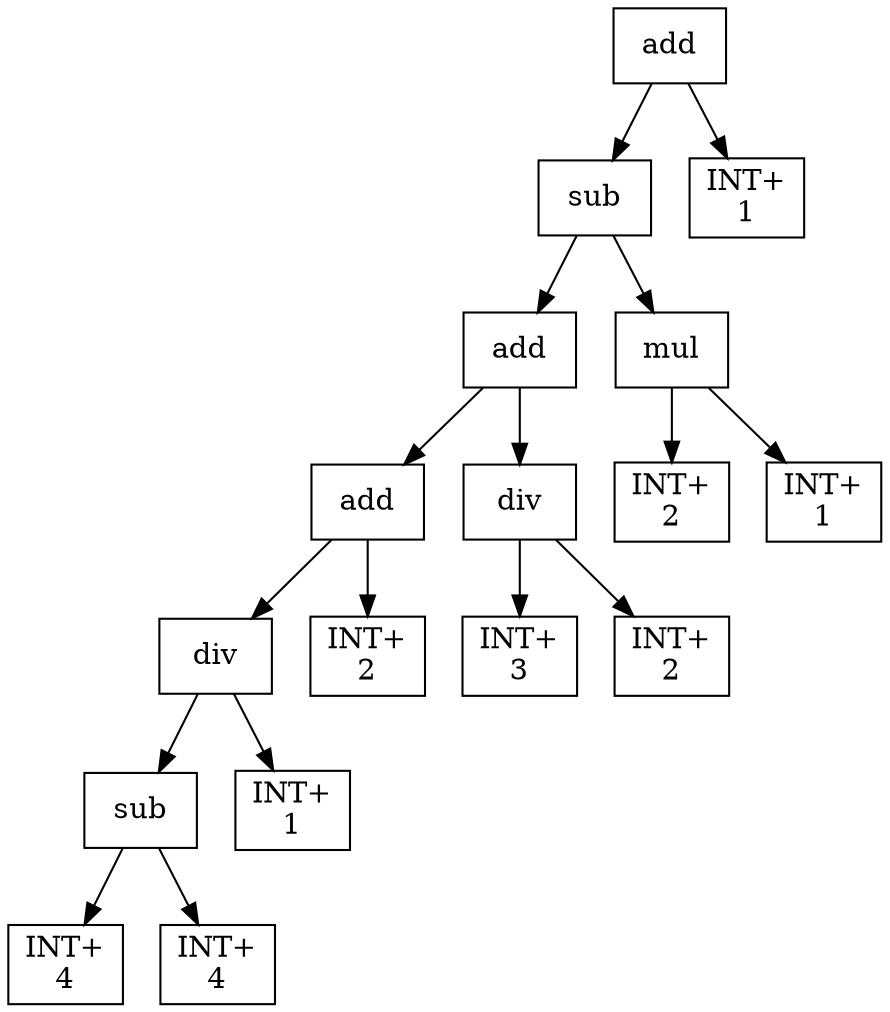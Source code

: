 digraph expr {
  node [shape=box];
  n1 [label="add"];
  n2 [label="sub"];
  n3 [label="add"];
  n4 [label="add"];
  n5 [label="div"];
  n6 [label="sub"];
  n7 [label="INT+\n4"];
  n8 [label="INT+\n4"];
  n6 -> n7;
  n6 -> n8;
  n9 [label="INT+\n1"];
  n5 -> n6;
  n5 -> n9;
  n10 [label="INT+\n2"];
  n4 -> n5;
  n4 -> n10;
  n11 [label="div"];
  n12 [label="INT+\n3"];
  n13 [label="INT+\n2"];
  n11 -> n12;
  n11 -> n13;
  n3 -> n4;
  n3 -> n11;
  n14 [label="mul"];
  n15 [label="INT+\n2"];
  n16 [label="INT+\n1"];
  n14 -> n15;
  n14 -> n16;
  n2 -> n3;
  n2 -> n14;
  n17 [label="INT+\n1"];
  n1 -> n2;
  n1 -> n17;
}